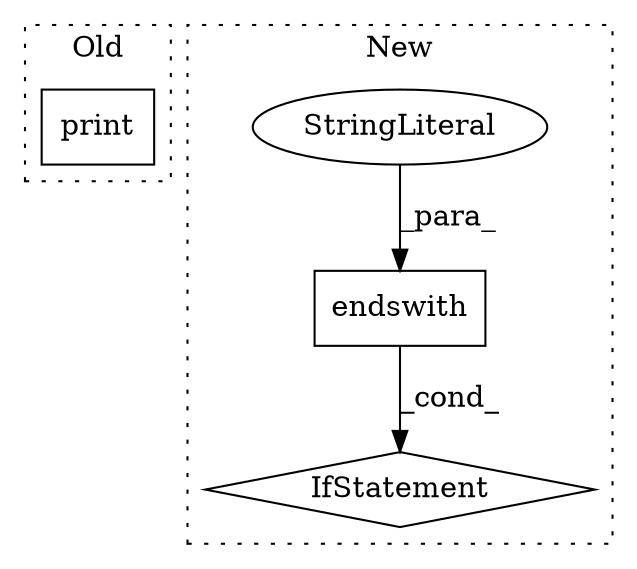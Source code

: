 digraph G {
subgraph cluster0 {
1 [label="print" a="32" s="14061,14116" l="6,1" shape="box"];
label = "Old";
style="dotted";
}
subgraph cluster1 {
2 [label="endswith" a="32" s="13048,13063" l="9,1" shape="box"];
3 [label="IfStatement" a="25" s="13032,13064" l="4,2" shape="diamond"];
4 [label="StringLiteral" a="45" s="13057" l="6" shape="ellipse"];
label = "New";
style="dotted";
}
2 -> 3 [label="_cond_"];
4 -> 2 [label="_para_"];
}